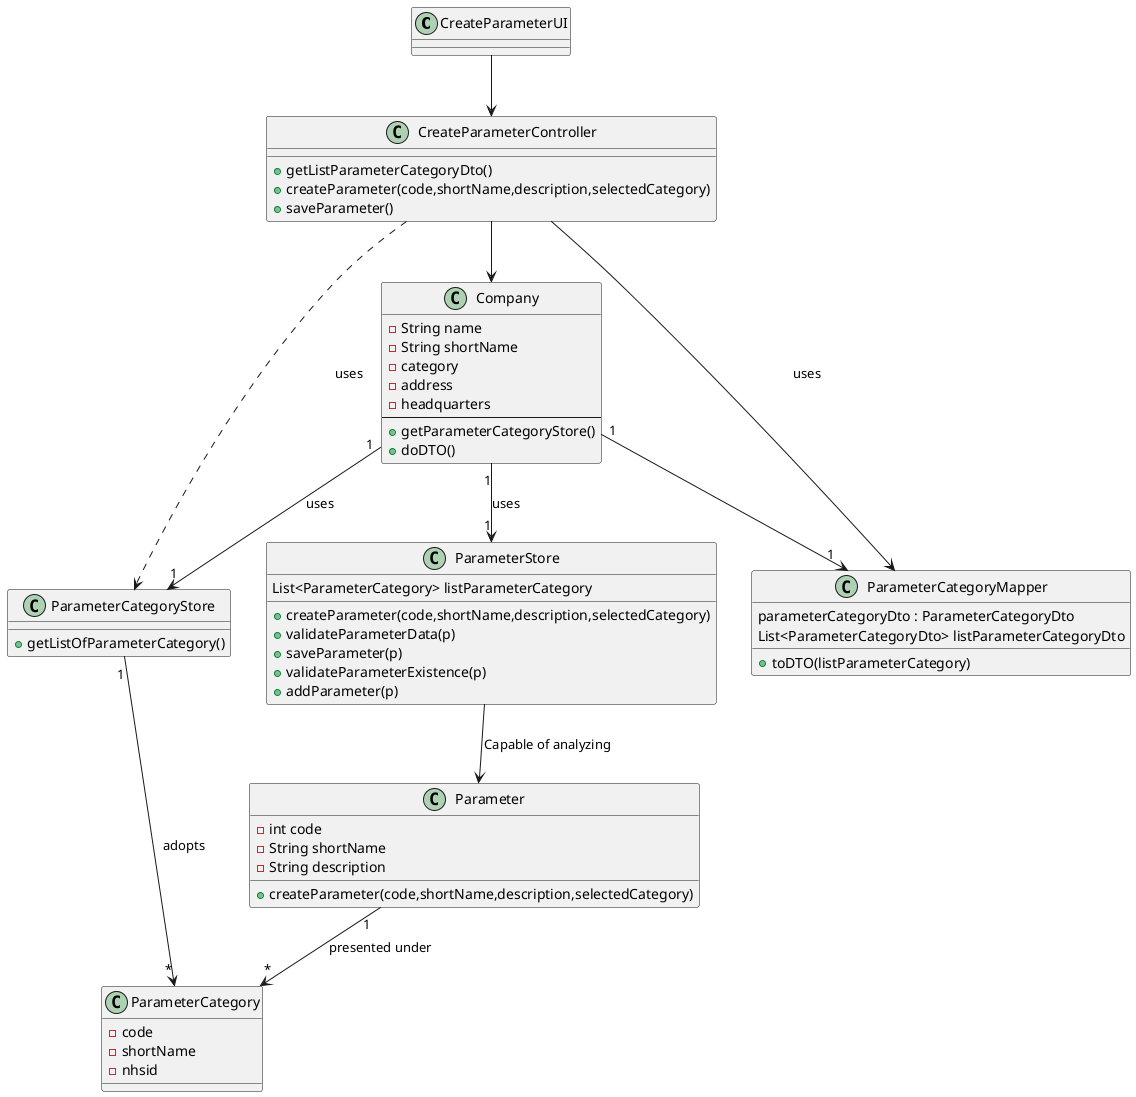@startuml

class CreateParameterUI{
}

class CreateParameterController{
+getListParameterCategoryDto()
+createParameter(code,shortName,description,selectedCategory)
+saveParameter()
}

class Company{
-String name
-String shortName
-category
-address
-headquarters
--
+getParameterCategoryStore()
+doDTO()
}

class ParameterStore {
+createParameter(code,shortName,description,selectedCategory)
+validateParameterData(p)
+saveParameter(p)
+validateParameterExistence(p)
+addParameter(p)

List<ParameterCategory> listParameterCategory

}

class ParameterCategoryMapper{
+toDTO(listParameterCategory)
parameterCategoryDto : ParameterCategoryDto
List<ParameterCategoryDto> listParameterCategoryDto
}

class ParameterCategoryStore {
+getListOfParameterCategory()
}

class Parameter{
- int code
- String shortName
- String description
+createParameter(code,shortName,description,selectedCategory)
}

class ParameterCategory{
- code
- shortName
- nhsid
}



CreateParameterUI --> CreateParameterController
CreateParameterController --> Company
CreateParameterController --> ParameterCategoryMapper : uses
CreateParameterController ..> ParameterCategoryStore : uses
Company "1" --> "1" ParameterStore : uses
Company "1" --> "1" ParameterCategoryMapper
Company "1" --> "1" ParameterCategoryStore : uses
ParameterStore --> Parameter : Capable of analyzing
ParameterCategoryStore "1" --> "*" ParameterCategory : adopts
Parameter "1" --> "*" ParameterCategory : presented under

@enduml